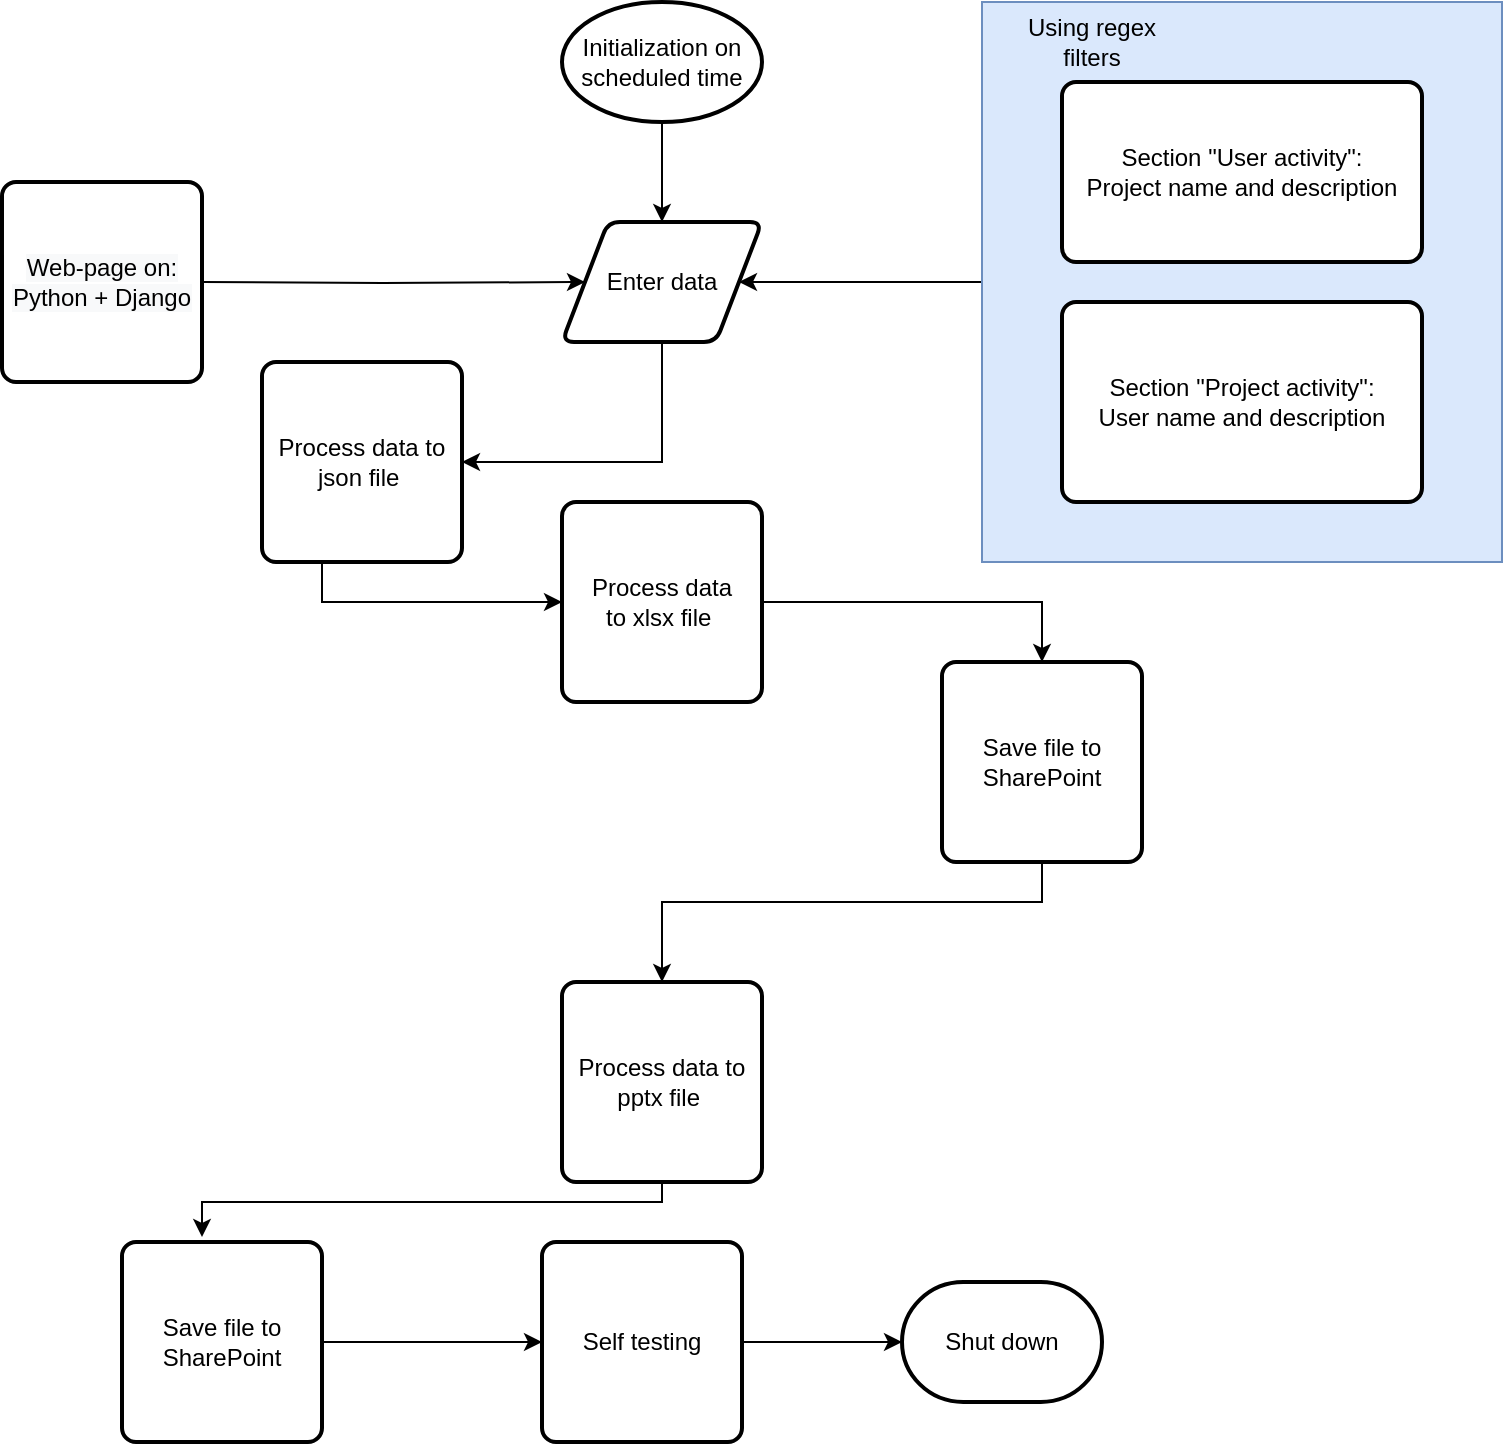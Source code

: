 <mxfile version="14.7.3" type="github">
  <diagram id="BGa-QUlbDWNj89ENAkWv" name="Page-1">
    <mxGraphModel dx="1550" dy="863" grid="1" gridSize="10" guides="1" tooltips="1" connect="1" arrows="1" fold="1" page="1" pageScale="1" pageWidth="827" pageHeight="1169" math="0" shadow="0">
      <root>
        <mxCell id="0" />
        <mxCell id="1" parent="0" />
        <mxCell id="gcjbmGFZdJUQJnV2siwm-26" style="edgeStyle=orthogonalEdgeStyle;rounded=0;orthogonalLoop=1;jettySize=auto;html=1;entryX=1;entryY=0.5;entryDx=0;entryDy=0;" edge="1" parent="1" source="gcjbmGFZdJUQJnV2siwm-24" target="gcjbmGFZdJUQJnV2siwm-2">
          <mxGeometry relative="1" as="geometry" />
        </mxCell>
        <mxCell id="gcjbmGFZdJUQJnV2siwm-24" value="" style="rounded=0;whiteSpace=wrap;html=1;fillColor=#dae8fc;strokeColor=#6c8ebf;" vertex="1" parent="1">
          <mxGeometry x="560" y="60" width="260" height="280" as="geometry" />
        </mxCell>
        <mxCell id="gcjbmGFZdJUQJnV2siwm-3" style="edgeStyle=orthogonalEdgeStyle;rounded=0;orthogonalLoop=1;jettySize=auto;html=1;exitX=0.5;exitY=1;exitDx=0;exitDy=0;exitPerimeter=0;entryX=0.5;entryY=0;entryDx=0;entryDy=0;" edge="1" parent="1" source="gcjbmGFZdJUQJnV2siwm-1" target="gcjbmGFZdJUQJnV2siwm-2">
          <mxGeometry relative="1" as="geometry" />
        </mxCell>
        <mxCell id="gcjbmGFZdJUQJnV2siwm-1" value="Initialization on scheduled time" style="strokeWidth=2;html=1;shape=mxgraph.flowchart.start_1;whiteSpace=wrap;" vertex="1" parent="1">
          <mxGeometry x="350" y="60" width="100" height="60" as="geometry" />
        </mxCell>
        <mxCell id="gcjbmGFZdJUQJnV2siwm-5" style="edgeStyle=orthogonalEdgeStyle;rounded=0;orthogonalLoop=1;jettySize=auto;html=1;entryX=1;entryY=0.5;entryDx=0;entryDy=0;" edge="1" parent="1" source="gcjbmGFZdJUQJnV2siwm-2" target="gcjbmGFZdJUQJnV2siwm-27">
          <mxGeometry relative="1" as="geometry">
            <Array as="points">
              <mxPoint x="400" y="290" />
            </Array>
          </mxGeometry>
        </mxCell>
        <mxCell id="gcjbmGFZdJUQJnV2siwm-2" value="Enter data" style="shape=parallelogram;html=1;strokeWidth=2;perimeter=parallelogramPerimeter;whiteSpace=wrap;rounded=1;arcSize=12;size=0.23;" vertex="1" parent="1">
          <mxGeometry x="350" y="170" width="100" height="60" as="geometry" />
        </mxCell>
        <mxCell id="gcjbmGFZdJUQJnV2siwm-9" style="edgeStyle=orthogonalEdgeStyle;rounded=0;orthogonalLoop=1;jettySize=auto;html=1;entryX=0.5;entryY=0;entryDx=0;entryDy=0;" edge="1" parent="1" source="gcjbmGFZdJUQJnV2siwm-4" target="gcjbmGFZdJUQJnV2siwm-8">
          <mxGeometry relative="1" as="geometry" />
        </mxCell>
        <mxCell id="gcjbmGFZdJUQJnV2siwm-4" value="Process data to&amp;nbsp;xlsx file&amp;nbsp;" style="rounded=1;whiteSpace=wrap;html=1;absoluteArcSize=1;arcSize=14;strokeWidth=2;" vertex="1" parent="1">
          <mxGeometry x="350" y="310" width="100" height="100" as="geometry" />
        </mxCell>
        <mxCell id="gcjbmGFZdJUQJnV2siwm-13" style="edgeStyle=orthogonalEdgeStyle;rounded=0;orthogonalLoop=1;jettySize=auto;html=1;entryX=0.4;entryY=-0.025;entryDx=0;entryDy=0;entryPerimeter=0;" edge="1" parent="1" source="gcjbmGFZdJUQJnV2siwm-6" target="gcjbmGFZdJUQJnV2siwm-12">
          <mxGeometry relative="1" as="geometry">
            <Array as="points">
              <mxPoint x="400" y="660" />
              <mxPoint x="170" y="660" />
            </Array>
          </mxGeometry>
        </mxCell>
        <mxCell id="gcjbmGFZdJUQJnV2siwm-6" value="&lt;span&gt;Process data to pptx file&amp;nbsp;&lt;/span&gt;" style="rounded=1;whiteSpace=wrap;html=1;absoluteArcSize=1;arcSize=14;strokeWidth=2;" vertex="1" parent="1">
          <mxGeometry x="350" y="550" width="100" height="100" as="geometry" />
        </mxCell>
        <mxCell id="gcjbmGFZdJUQJnV2siwm-11" style="edgeStyle=orthogonalEdgeStyle;rounded=0;orthogonalLoop=1;jettySize=auto;html=1;entryX=0.5;entryY=0;entryDx=0;entryDy=0;" edge="1" parent="1" source="gcjbmGFZdJUQJnV2siwm-8" target="gcjbmGFZdJUQJnV2siwm-6">
          <mxGeometry relative="1" as="geometry">
            <Array as="points">
              <mxPoint x="590" y="510" />
              <mxPoint x="400" y="510" />
            </Array>
          </mxGeometry>
        </mxCell>
        <mxCell id="gcjbmGFZdJUQJnV2siwm-8" value="Save file to SharePoint" style="rounded=1;whiteSpace=wrap;html=1;absoluteArcSize=1;arcSize=14;strokeWidth=2;" vertex="1" parent="1">
          <mxGeometry x="540" y="390" width="100" height="100" as="geometry" />
        </mxCell>
        <mxCell id="gcjbmGFZdJUQJnV2siwm-15" value="" style="edgeStyle=orthogonalEdgeStyle;rounded=0;orthogonalLoop=1;jettySize=auto;html=1;" edge="1" parent="1" source="gcjbmGFZdJUQJnV2siwm-12" target="gcjbmGFZdJUQJnV2siwm-14">
          <mxGeometry relative="1" as="geometry" />
        </mxCell>
        <mxCell id="gcjbmGFZdJUQJnV2siwm-12" value="Save file to SharePoint" style="rounded=1;whiteSpace=wrap;html=1;absoluteArcSize=1;arcSize=14;strokeWidth=2;" vertex="1" parent="1">
          <mxGeometry x="130" y="680" width="100" height="100" as="geometry" />
        </mxCell>
        <mxCell id="gcjbmGFZdJUQJnV2siwm-17" style="edgeStyle=orthogonalEdgeStyle;rounded=0;orthogonalLoop=1;jettySize=auto;html=1;exitX=1;exitY=0.5;exitDx=0;exitDy=0;entryX=0;entryY=0.5;entryDx=0;entryDy=0;entryPerimeter=0;" edge="1" parent="1" source="gcjbmGFZdJUQJnV2siwm-14" target="gcjbmGFZdJUQJnV2siwm-16">
          <mxGeometry relative="1" as="geometry" />
        </mxCell>
        <mxCell id="gcjbmGFZdJUQJnV2siwm-14" value="Self testing" style="rounded=1;whiteSpace=wrap;html=1;absoluteArcSize=1;arcSize=14;strokeWidth=2;" vertex="1" parent="1">
          <mxGeometry x="340" y="680" width="100" height="100" as="geometry" />
        </mxCell>
        <mxCell id="gcjbmGFZdJUQJnV2siwm-16" value="Shut down" style="strokeWidth=2;html=1;shape=mxgraph.flowchart.terminator;whiteSpace=wrap;" vertex="1" parent="1">
          <mxGeometry x="520" y="700" width="100" height="60" as="geometry" />
        </mxCell>
        <mxCell id="gcjbmGFZdJUQJnV2siwm-19" style="edgeStyle=orthogonalEdgeStyle;rounded=0;orthogonalLoop=1;jettySize=auto;html=1;entryX=0;entryY=0.5;entryDx=0;entryDy=0;" edge="1" parent="1" target="gcjbmGFZdJUQJnV2siwm-2">
          <mxGeometry relative="1" as="geometry">
            <mxPoint x="170" y="200" as="sourcePoint" />
          </mxGeometry>
        </mxCell>
        <mxCell id="gcjbmGFZdJUQJnV2siwm-21" value="&#xa;&#xa;&lt;span style=&quot;color: rgb(0, 0, 0); font-family: helvetica; font-size: 12px; font-style: normal; font-weight: 400; letter-spacing: normal; text-align: center; text-indent: 0px; text-transform: none; word-spacing: 0px; background-color: rgb(248, 249, 250); display: inline; float: none;&quot;&gt;Web-page on:&lt;/span&gt;&lt;br style=&quot;color: rgb(0, 0, 0); font-family: helvetica; font-size: 12px; font-style: normal; font-weight: 400; letter-spacing: normal; text-align: center; text-indent: 0px; text-transform: none; word-spacing: 0px; background-color: rgb(248, 249, 250);&quot;&gt;&lt;span style=&quot;color: rgb(0, 0, 0); font-family: helvetica; font-size: 12px; font-style: normal; font-weight: 400; letter-spacing: normal; text-align: center; text-indent: 0px; text-transform: none; word-spacing: 0px; background-color: rgb(248, 249, 250); display: inline; float: none;&quot;&gt;Python + Django&lt;/span&gt;&#xa;&#xa;" style="rounded=1;whiteSpace=wrap;html=1;absoluteArcSize=1;arcSize=14;strokeWidth=2;" vertex="1" parent="1">
          <mxGeometry x="70" y="150" width="100" height="100" as="geometry" />
        </mxCell>
        <mxCell id="gcjbmGFZdJUQJnV2siwm-22" value="Section &quot;Project activity&quot;:&lt;br&gt;User name and description" style="rounded=1;whiteSpace=wrap;html=1;absoluteArcSize=1;arcSize=14;strokeWidth=2;" vertex="1" parent="1">
          <mxGeometry x="600" y="210" width="180" height="100" as="geometry" />
        </mxCell>
        <mxCell id="gcjbmGFZdJUQJnV2siwm-23" value="Section &quot;User activity&quot;:&lt;br&gt;Project name and description" style="rounded=1;whiteSpace=wrap;html=1;absoluteArcSize=1;arcSize=14;strokeWidth=2;" vertex="1" parent="1">
          <mxGeometry x="600" y="100" width="180" height="90" as="geometry" />
        </mxCell>
        <mxCell id="gcjbmGFZdJUQJnV2siwm-25" value="Using regex filters" style="text;html=1;strokeColor=none;fillColor=none;align=center;verticalAlign=middle;whiteSpace=wrap;rounded=0;" vertex="1" parent="1">
          <mxGeometry x="570" y="70" width="90" height="20" as="geometry" />
        </mxCell>
        <mxCell id="gcjbmGFZdJUQJnV2siwm-28" style="edgeStyle=orthogonalEdgeStyle;rounded=0;orthogonalLoop=1;jettySize=auto;html=1;entryX=0;entryY=0.5;entryDx=0;entryDy=0;" edge="1" parent="1" source="gcjbmGFZdJUQJnV2siwm-27" target="gcjbmGFZdJUQJnV2siwm-4">
          <mxGeometry relative="1" as="geometry">
            <Array as="points">
              <mxPoint x="230" y="360" />
            </Array>
          </mxGeometry>
        </mxCell>
        <mxCell id="gcjbmGFZdJUQJnV2siwm-27" value="Process data to json file&amp;nbsp;" style="rounded=1;whiteSpace=wrap;html=1;absoluteArcSize=1;arcSize=14;strokeWidth=2;" vertex="1" parent="1">
          <mxGeometry x="200" y="240" width="100" height="100" as="geometry" />
        </mxCell>
      </root>
    </mxGraphModel>
  </diagram>
</mxfile>
